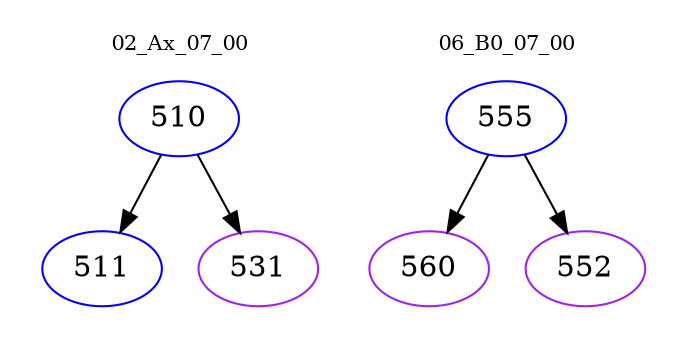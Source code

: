 digraph{
subgraph cluster_0 {
color = white
label = "02_Ax_07_00";
fontsize=10;
T0_510 [label="510", color="blue"]
T0_510 -> T0_511 [color="black"]
T0_511 [label="511", color="blue"]
T0_510 -> T0_531 [color="black"]
T0_531 [label="531", color="purple"]
}
subgraph cluster_1 {
color = white
label = "06_B0_07_00";
fontsize=10;
T1_555 [label="555", color="blue"]
T1_555 -> T1_560 [color="black"]
T1_560 [label="560", color="purple"]
T1_555 -> T1_552 [color="black"]
T1_552 [label="552", color="purple"]
}
}
